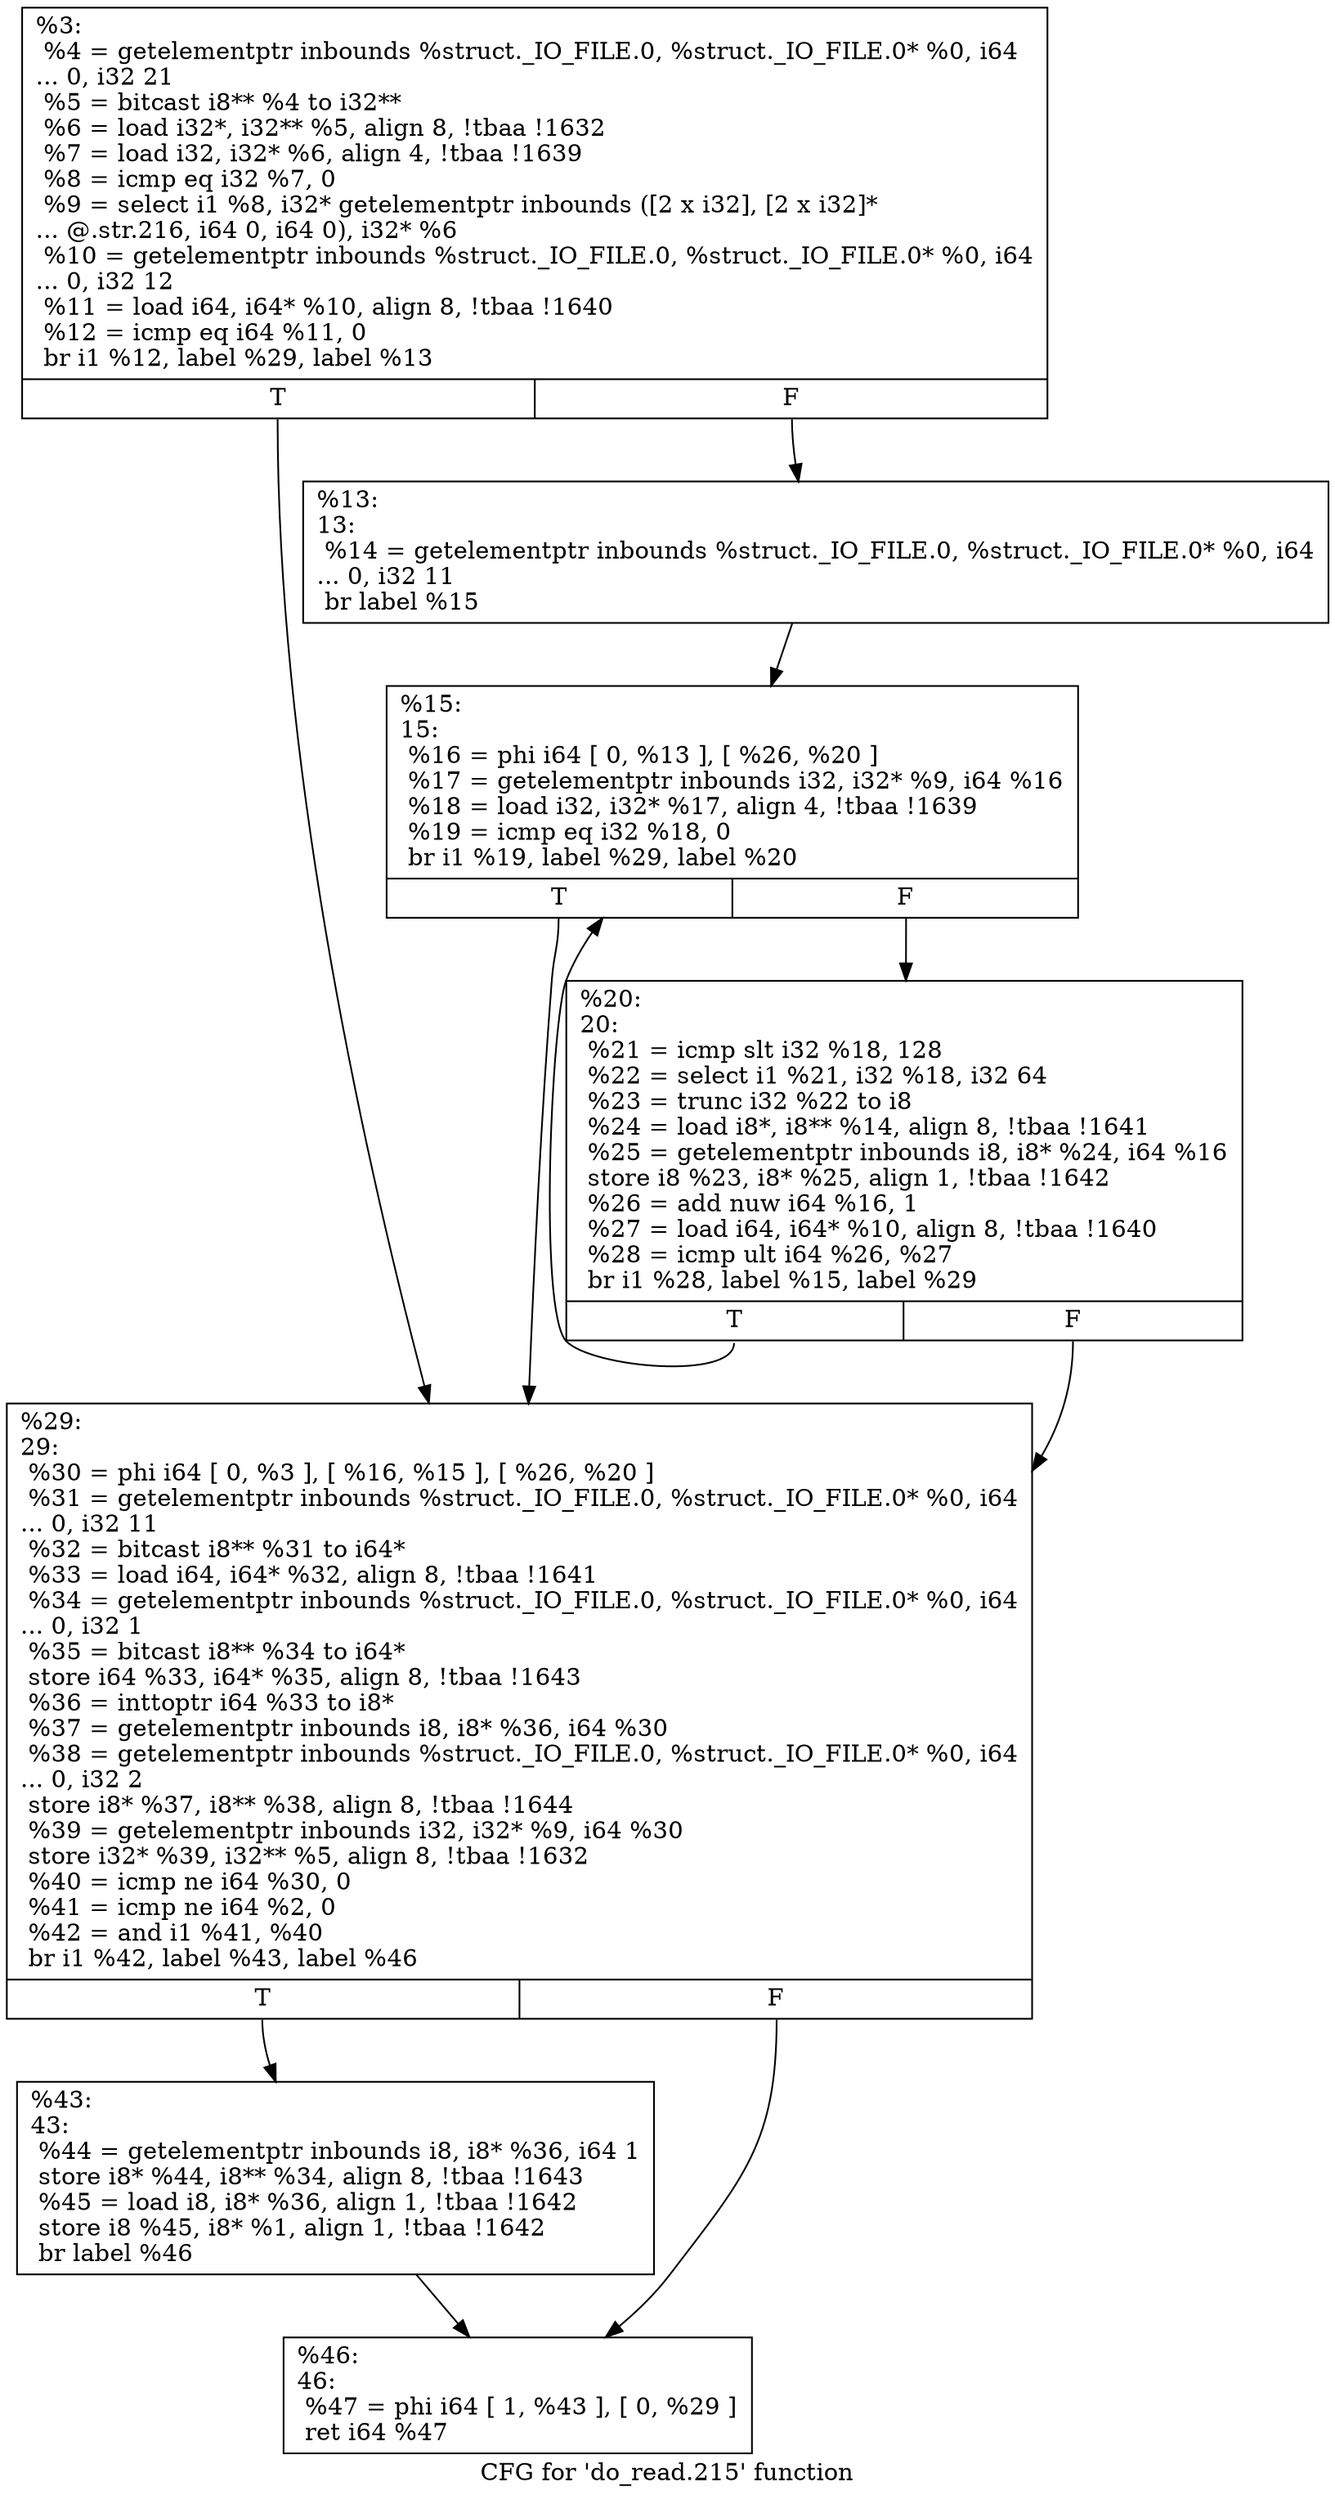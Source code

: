 digraph "CFG for 'do_read.215' function" {
	label="CFG for 'do_read.215' function";

	Node0x1bed580 [shape=record,label="{%3:\l  %4 = getelementptr inbounds %struct._IO_FILE.0, %struct._IO_FILE.0* %0, i64\l... 0, i32 21\l  %5 = bitcast i8** %4 to i32**\l  %6 = load i32*, i32** %5, align 8, !tbaa !1632\l  %7 = load i32, i32* %6, align 4, !tbaa !1639\l  %8 = icmp eq i32 %7, 0\l  %9 = select i1 %8, i32* getelementptr inbounds ([2 x i32], [2 x i32]*\l... @.str.216, i64 0, i64 0), i32* %6\l  %10 = getelementptr inbounds %struct._IO_FILE.0, %struct._IO_FILE.0* %0, i64\l... 0, i32 12\l  %11 = load i64, i64* %10, align 8, !tbaa !1640\l  %12 = icmp eq i64 %11, 0\l  br i1 %12, label %29, label %13\l|{<s0>T|<s1>F}}"];
	Node0x1bed580:s0 -> Node0x1bed740;
	Node0x1bed580:s1 -> Node0x1bed650;
	Node0x1bed650 [shape=record,label="{%13:\l13:                                               \l  %14 = getelementptr inbounds %struct._IO_FILE.0, %struct._IO_FILE.0* %0, i64\l... 0, i32 11\l  br label %15\l}"];
	Node0x1bed650 -> Node0x1bed6a0;
	Node0x1bed6a0 [shape=record,label="{%15:\l15:                                               \l  %16 = phi i64 [ 0, %13 ], [ %26, %20 ]\l  %17 = getelementptr inbounds i32, i32* %9, i64 %16\l  %18 = load i32, i32* %17, align 4, !tbaa !1639\l  %19 = icmp eq i32 %18, 0\l  br i1 %19, label %29, label %20\l|{<s0>T|<s1>F}}"];
	Node0x1bed6a0:s0 -> Node0x1bed740;
	Node0x1bed6a0:s1 -> Node0x1bed6f0;
	Node0x1bed6f0 [shape=record,label="{%20:\l20:                                               \l  %21 = icmp slt i32 %18, 128\l  %22 = select i1 %21, i32 %18, i32 64\l  %23 = trunc i32 %22 to i8\l  %24 = load i8*, i8** %14, align 8, !tbaa !1641\l  %25 = getelementptr inbounds i8, i8* %24, i64 %16\l  store i8 %23, i8* %25, align 1, !tbaa !1642\l  %26 = add nuw i64 %16, 1\l  %27 = load i64, i64* %10, align 8, !tbaa !1640\l  %28 = icmp ult i64 %26, %27\l  br i1 %28, label %15, label %29\l|{<s0>T|<s1>F}}"];
	Node0x1bed6f0:s0 -> Node0x1bed6a0;
	Node0x1bed6f0:s1 -> Node0x1bed740;
	Node0x1bed740 [shape=record,label="{%29:\l29:                                               \l  %30 = phi i64 [ 0, %3 ], [ %16, %15 ], [ %26, %20 ]\l  %31 = getelementptr inbounds %struct._IO_FILE.0, %struct._IO_FILE.0* %0, i64\l... 0, i32 11\l  %32 = bitcast i8** %31 to i64*\l  %33 = load i64, i64* %32, align 8, !tbaa !1641\l  %34 = getelementptr inbounds %struct._IO_FILE.0, %struct._IO_FILE.0* %0, i64\l... 0, i32 1\l  %35 = bitcast i8** %34 to i64*\l  store i64 %33, i64* %35, align 8, !tbaa !1643\l  %36 = inttoptr i64 %33 to i8*\l  %37 = getelementptr inbounds i8, i8* %36, i64 %30\l  %38 = getelementptr inbounds %struct._IO_FILE.0, %struct._IO_FILE.0* %0, i64\l... 0, i32 2\l  store i8* %37, i8** %38, align 8, !tbaa !1644\l  %39 = getelementptr inbounds i32, i32* %9, i64 %30\l  store i32* %39, i32** %5, align 8, !tbaa !1632\l  %40 = icmp ne i64 %30, 0\l  %41 = icmp ne i64 %2, 0\l  %42 = and i1 %41, %40\l  br i1 %42, label %43, label %46\l|{<s0>T|<s1>F}}"];
	Node0x1bed740:s0 -> Node0x1bed790;
	Node0x1bed740:s1 -> Node0x1bed7e0;
	Node0x1bed790 [shape=record,label="{%43:\l43:                                               \l  %44 = getelementptr inbounds i8, i8* %36, i64 1\l  store i8* %44, i8** %34, align 8, !tbaa !1643\l  %45 = load i8, i8* %36, align 1, !tbaa !1642\l  store i8 %45, i8* %1, align 1, !tbaa !1642\l  br label %46\l}"];
	Node0x1bed790 -> Node0x1bed7e0;
	Node0x1bed7e0 [shape=record,label="{%46:\l46:                                               \l  %47 = phi i64 [ 1, %43 ], [ 0, %29 ]\l  ret i64 %47\l}"];
}
